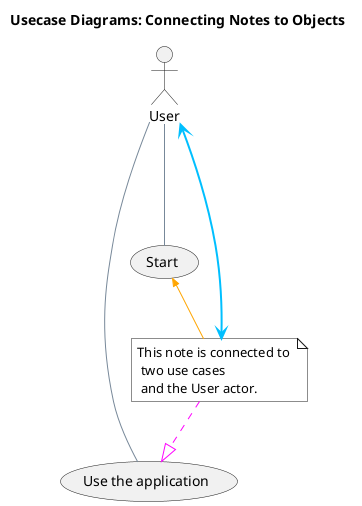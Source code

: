 @startuml

title Usecase Diagrams: Connecting Notes to Objects

skinparam Shadowing false

(Use the application) as (Use)

User -[#LightSlateGray]- (Start)
User -[#LightSlateGray]- (Use)

note "This note is connected to \n two use cases \n and the User actor."  as N2  #white

(Start) <<-[#orange]- N2
N2 .[#magenta].|> (Use)
User <==[#DeepSkyBlue]==> N2

@enduml